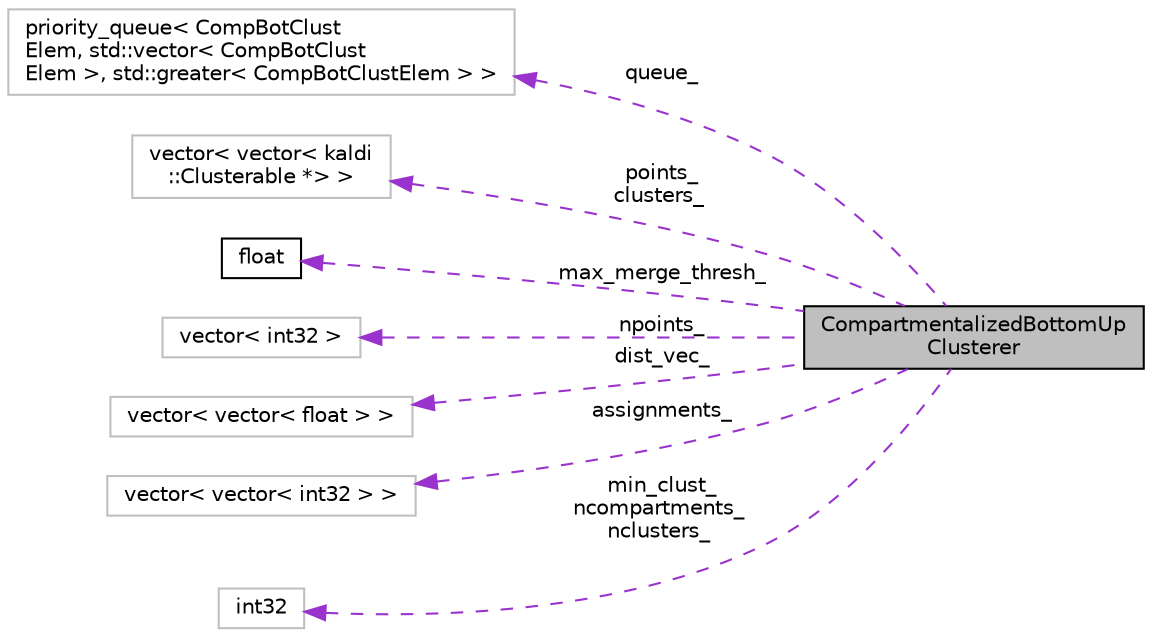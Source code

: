 digraph "CompartmentalizedBottomUpClusterer"
{
  edge [fontname="Helvetica",fontsize="10",labelfontname="Helvetica",labelfontsize="10"];
  node [fontname="Helvetica",fontsize="10",shape=record];
  rankdir="LR";
  Node1 [label="CompartmentalizedBottomUp\lClusterer",height=0.2,width=0.4,color="black", fillcolor="grey75", style="filled", fontcolor="black"];
  Node2 -> Node1 [dir="back",color="darkorchid3",fontsize="10",style="dashed",label=" queue_" ,fontname="Helvetica"];
  Node2 [label="priority_queue\< CompBotClust\lElem, std::vector\< CompBotClust\lElem \>, std::greater\< CompBotClustElem \> \>",height=0.2,width=0.4,color="grey75", fillcolor="white", style="filled"];
  Node3 -> Node1 [dir="back",color="darkorchid3",fontsize="10",style="dashed",label=" points_\nclusters_" ,fontname="Helvetica"];
  Node3 [label="vector\< vector\< kaldi\l::Clusterable *\> \>",height=0.2,width=0.4,color="grey75", fillcolor="white", style="filled"];
  Node4 -> Node1 [dir="back",color="darkorchid3",fontsize="10",style="dashed",label=" max_merge_thresh_" ,fontname="Helvetica"];
  Node4 [label="float",height=0.2,width=0.4,color="black", fillcolor="white", style="filled",URL="$classfloat.html"];
  Node5 -> Node1 [dir="back",color="darkorchid3",fontsize="10",style="dashed",label=" npoints_" ,fontname="Helvetica"];
  Node5 [label="vector\< int32 \>",height=0.2,width=0.4,color="grey75", fillcolor="white", style="filled"];
  Node6 -> Node1 [dir="back",color="darkorchid3",fontsize="10",style="dashed",label=" dist_vec_" ,fontname="Helvetica"];
  Node6 [label="vector\< vector\< float \> \>",height=0.2,width=0.4,color="grey75", fillcolor="white", style="filled"];
  Node7 -> Node1 [dir="back",color="darkorchid3",fontsize="10",style="dashed",label=" assignments_" ,fontname="Helvetica"];
  Node7 [label="vector\< vector\< int32 \> \>",height=0.2,width=0.4,color="grey75", fillcolor="white", style="filled"];
  Node8 -> Node1 [dir="back",color="darkorchid3",fontsize="10",style="dashed",label=" min_clust_\nncompartments_\nnclusters_" ,fontname="Helvetica"];
  Node8 [label="int32",height=0.2,width=0.4,color="grey75", fillcolor="white", style="filled"];
}
